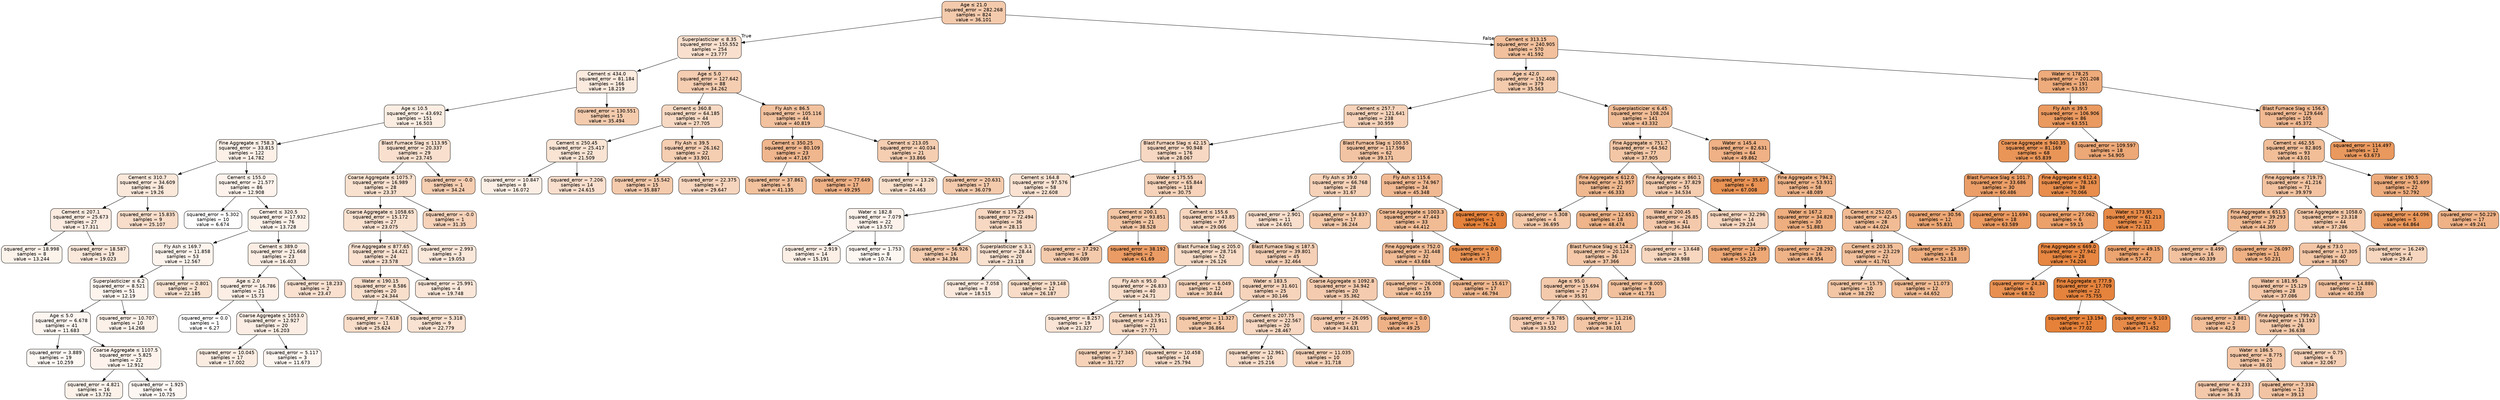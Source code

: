 digraph Tree {
node [shape=box, style="filled, rounded", color="black", fontname="helvetica"] ;
edge [fontname="helvetica"] ;
0 [label=<Age &le; 21.0<br/>squared_error = 282.268<br/>samples = 824<br/>value = 36.101>, fillcolor="#f4caac"] ;
1 [label=<Superplasticizer &le; 8.35<br/>squared_error = 155.552<br/>samples = 254<br/>value = 23.777>, fillcolor="#f9e0ce"] ;
0 -> 1 [labeldistance=2.5, labelangle=45, headlabel="True"] ;
2 [label=<Cement &le; 434.0<br/>squared_error = 81.184<br/>samples = 166<br/>value = 18.219>, fillcolor="#fbeade"] ;
1 -> 2 ;
3 [label=<Age &le; 10.5<br/>squared_error = 43.692<br/>samples = 151<br/>value = 16.503>, fillcolor="#fbede2"] ;
2 -> 3 ;
4 [label=<Fine Aggregate &le; 758.3<br/>squared_error = 33.815<br/>samples = 122<br/>value = 14.782>, fillcolor="#fcf0e7"] ;
3 -> 4 ;
5 [label=<Cement &le; 310.7<br/>squared_error = 34.609<br/>samples = 36<br/>value = 19.26>, fillcolor="#fae8db"] ;
4 -> 5 ;
6 [label=<Cement &le; 207.1<br/>squared_error = 25.673<br/>samples = 27<br/>value = 17.311>, fillcolor="#fbebe0"] ;
5 -> 6 ;
7 [label=<squared_error = 18.998<br/>samples = 8<br/>value = 13.244>, fillcolor="#fcf3eb"] ;
6 -> 7 ;
8 [label=<squared_error = 18.587<br/>samples = 19<br/>value = 19.023>, fillcolor="#fae8db"] ;
6 -> 8 ;
9 [label=<squared_error = 15.835<br/>samples = 9<br/>value = 25.107>, fillcolor="#f8ddca"] ;
5 -> 9 ;
10 [label=<Cement &le; 155.0<br/>squared_error = 21.577<br/>samples = 86<br/>value = 12.908>, fillcolor="#fdf3ec"] ;
4 -> 10 ;
11 [label=<squared_error = 5.302<br/>samples = 10<br/>value = 6.674>, fillcolor="#fffefe"] ;
10 -> 11 ;
12 [label=<Cement &le; 320.5<br/>squared_error = 17.932<br/>samples = 76<br/>value = 13.728>, fillcolor="#fcf2ea"] ;
10 -> 12 ;
13 [label=<Fly Ash &le; 169.7<br/>squared_error = 11.858<br/>samples = 53<br/>value = 12.567>, fillcolor="#fdf4ed"] ;
12 -> 13 ;
14 [label=<Superplasticizer &le; 6.2<br/>squared_error = 8.521<br/>samples = 51<br/>value = 12.19>, fillcolor="#fdf4ee"] ;
13 -> 14 ;
15 [label=<Age &le; 5.0<br/>squared_error = 6.678<br/>samples = 41<br/>value = 11.683>, fillcolor="#fdf5f0"] ;
14 -> 15 ;
16 [label=<squared_error = 3.889<br/>samples = 19<br/>value = 10.259>, fillcolor="#fef8f4"] ;
15 -> 16 ;
17 [label=<Coarse Aggregate &le; 1107.5<br/>squared_error = 5.825<br/>samples = 22<br/>value = 12.912>, fillcolor="#fdf3ec"] ;
15 -> 17 ;
18 [label=<squared_error = 4.821<br/>samples = 16<br/>value = 13.732>, fillcolor="#fcf2ea"] ;
17 -> 18 ;
19 [label=<squared_error = 1.925<br/>samples = 6<br/>value = 10.725>, fillcolor="#fdf7f3"] ;
17 -> 19 ;
20 [label=<squared_error = 10.707<br/>samples = 10<br/>value = 14.268>, fillcolor="#fcf1e9"] ;
14 -> 20 ;
21 [label=<squared_error = 0.801<br/>samples = 2<br/>value = 22.185>, fillcolor="#f9e3d2"] ;
13 -> 21 ;
22 [label=<Cement &le; 389.0<br/>squared_error = 21.668<br/>samples = 23<br/>value = 16.403>, fillcolor="#fbede3"] ;
12 -> 22 ;
23 [label=<Age &le; 2.0<br/>squared_error = 16.786<br/>samples = 21<br/>value = 15.73>, fillcolor="#fceee5"] ;
22 -> 23 ;
24 [label=<squared_error = 0.0<br/>samples = 1<br/>value = 6.27>, fillcolor="#ffffff"] ;
23 -> 24 ;
25 [label=<Coarse Aggregate &le; 1053.0<br/>squared_error = 12.927<br/>samples = 20<br/>value = 16.203>, fillcolor="#fbede3"] ;
23 -> 25 ;
26 [label=<squared_error = 10.045<br/>samples = 17<br/>value = 17.002>, fillcolor="#fbece1"] ;
25 -> 26 ;
27 [label=<squared_error = 5.117<br/>samples = 3<br/>value = 11.673>, fillcolor="#fdf5f0"] ;
25 -> 27 ;
28 [label=<squared_error = 18.233<br/>samples = 2<br/>value = 23.47>, fillcolor="#f9e0cf"] ;
22 -> 28 ;
29 [label=<Blast Furnace Slag &le; 113.95<br/>squared_error = 20.337<br/>samples = 29<br/>value = 23.745>, fillcolor="#f9e0ce"] ;
3 -> 29 ;
30 [label=<Coarse Aggregate &le; 1075.7<br/>squared_error = 16.989<br/>samples = 28<br/>value = 23.37>, fillcolor="#f9e1cf"] ;
29 -> 30 ;
31 [label=<Coarse Aggregate &le; 1058.65<br/>squared_error = 15.172<br/>samples = 27<br/>value = 23.075>, fillcolor="#f9e1d0"] ;
30 -> 31 ;
32 [label=<Fine Aggregate &le; 877.65<br/>squared_error = 14.421<br/>samples = 24<br/>value = 23.578>, fillcolor="#f9e0cf"] ;
31 -> 32 ;
33 [label=<Water &le; 190.15<br/>squared_error = 8.586<br/>samples = 20<br/>value = 24.344>, fillcolor="#f8dfcc"] ;
32 -> 33 ;
34 [label=<squared_error = 7.618<br/>samples = 11<br/>value = 25.624>, fillcolor="#f8ddc9"] ;
33 -> 34 ;
35 [label=<squared_error = 5.318<br/>samples = 9<br/>value = 22.779>, fillcolor="#f9e2d1"] ;
33 -> 35 ;
36 [label=<squared_error = 25.991<br/>samples = 4<br/>value = 19.748>, fillcolor="#fae7d9"] ;
32 -> 36 ;
37 [label=<squared_error = 2.993<br/>samples = 3<br/>value = 19.053>, fillcolor="#fae8db"] ;
31 -> 37 ;
38 [label=<squared_error = -0.0<br/>samples = 1<br/>value = 31.35>, fillcolor="#f6d2b9"] ;
30 -> 38 ;
39 [label=<squared_error = -0.0<br/>samples = 1<br/>value = 34.24>, fillcolor="#f5cdb1"] ;
29 -> 39 ;
40 [label=<squared_error = 130.551<br/>samples = 15<br/>value = 35.494>, fillcolor="#f4cbad"] ;
2 -> 40 ;
41 [label=<Age &le; 5.0<br/>squared_error = 127.642<br/>samples = 88<br/>value = 34.262>, fillcolor="#f5cdb1"] ;
1 -> 41 ;
42 [label=<Cement &le; 360.8<br/>squared_error = 64.185<br/>samples = 44<br/>value = 27.705>, fillcolor="#f7d9c3"] ;
41 -> 42 ;
43 [label=<Cement &le; 250.45<br/>squared_error = 25.417<br/>samples = 22<br/>value = 21.509>, fillcolor="#f9e4d4"] ;
42 -> 43 ;
44 [label=<squared_error = 10.847<br/>samples = 8<br/>value = 16.072>, fillcolor="#fbeee4"] ;
43 -> 44 ;
45 [label=<squared_error = 7.206<br/>samples = 14<br/>value = 24.615>, fillcolor="#f8decc"] ;
43 -> 45 ;
46 [label=<Fly Ash &le; 39.5<br/>squared_error = 26.162<br/>samples = 22<br/>value = 33.901>, fillcolor="#f5ceb2"] ;
42 -> 46 ;
47 [label=<squared_error = 15.542<br/>samples = 15<br/>value = 35.887>, fillcolor="#f4caac"] ;
46 -> 47 ;
48 [label=<squared_error = 22.375<br/>samples = 7<br/>value = 29.647>, fillcolor="#f6d5be"] ;
46 -> 48 ;
49 [label=<Fly Ash &le; 86.5<br/>squared_error = 105.116<br/>samples = 44<br/>value = 40.819>, fillcolor="#f2c19e"] ;
41 -> 49 ;
50 [label=<Cement &le; 350.25<br/>squared_error = 80.109<br/>samples = 23<br/>value = 47.167>, fillcolor="#f0b68d"] ;
49 -> 50 ;
51 [label=<squared_error = 37.861<br/>samples = 6<br/>value = 41.135>, fillcolor="#f2c19d"] ;
50 -> 51 ;
52 [label=<squared_error = 77.649<br/>samples = 17<br/>value = 49.295>, fillcolor="#efb287"] ;
50 -> 52 ;
53 [label=<Cement &le; 213.05<br/>squared_error = 40.034<br/>samples = 21<br/>value = 33.866>, fillcolor="#f5ceb2"] ;
49 -> 53 ;
54 [label=<squared_error = 13.26<br/>samples = 4<br/>value = 24.463>, fillcolor="#f8dfcc"] ;
53 -> 54 ;
55 [label=<squared_error = 20.631<br/>samples = 17<br/>value = 36.079>, fillcolor="#f4caac"] ;
53 -> 55 ;
56 [label=<Cement &le; 313.15<br/>squared_error = 240.905<br/>samples = 570<br/>value = 41.592>, fillcolor="#f2c09c"] ;
0 -> 56 [labeldistance=2.5, labelangle=-45, headlabel="False"] ;
57 [label=<Age &le; 42.0<br/>squared_error = 152.408<br/>samples = 379<br/>value = 35.563>, fillcolor="#f4cbad"] ;
56 -> 57 ;
58 [label=<Cement &le; 257.7<br/>squared_error = 121.641<br/>samples = 238<br/>value = 30.959>, fillcolor="#f6d3ba"] ;
57 -> 58 ;
59 [label=<Blast Furnace Slag &le; 42.15<br/>squared_error = 90.948<br/>samples = 176<br/>value = 28.067>, fillcolor="#f7d8c2"] ;
58 -> 59 ;
60 [label=<Cement &le; 164.8<br/>squared_error = 97.576<br/>samples = 58<br/>value = 22.608>, fillcolor="#f9e2d1"] ;
59 -> 60 ;
61 [label=<Water &le; 182.8<br/>squared_error = 7.079<br/>samples = 22<br/>value = 13.572>, fillcolor="#fcf2eb"] ;
60 -> 61 ;
62 [label=<squared_error = 2.919<br/>samples = 14<br/>value = 15.191>, fillcolor="#fcefe6"] ;
61 -> 62 ;
63 [label=<squared_error = 1.753<br/>samples = 8<br/>value = 10.74>, fillcolor="#fdf7f2"] ;
61 -> 63 ;
64 [label=<Water &le; 175.25<br/>squared_error = 72.494<br/>samples = 36<br/>value = 28.13>, fillcolor="#f7d8c2"] ;
60 -> 64 ;
65 [label=<squared_error = 56.926<br/>samples = 16<br/>value = 34.394>, fillcolor="#f5cdb0"] ;
64 -> 65 ;
66 [label=<Superplasticizer &le; 3.1<br/>squared_error = 28.44<br/>samples = 20<br/>value = 23.118>, fillcolor="#f9e1d0"] ;
64 -> 66 ;
67 [label=<squared_error = 7.058<br/>samples = 8<br/>value = 18.515>, fillcolor="#fbe9dd"] ;
66 -> 67 ;
68 [label=<squared_error = 19.148<br/>samples = 12<br/>value = 26.187>, fillcolor="#f8dcc7"] ;
66 -> 68 ;
69 [label=<Water &le; 175.55<br/>squared_error = 65.844<br/>samples = 118<br/>value = 30.75>, fillcolor="#f6d3ba"] ;
59 -> 69 ;
70 [label=<Cement &le; 200.1<br/>squared_error = 93.851<br/>samples = 21<br/>value = 38.528>, fillcolor="#f3c6a5"] ;
69 -> 70 ;
71 [label=<squared_error = 37.292<br/>samples = 19<br/>value = 36.089>, fillcolor="#f4caac"] ;
70 -> 71 ;
72 [label=<squared_error = 38.192<br/>samples = 2<br/>value = 61.69>, fillcolor="#eb9c64"] ;
70 -> 72 ;
73 [label=<Cement &le; 155.6<br/>squared_error = 43.85<br/>samples = 97<br/>value = 29.066>, fillcolor="#f7d6bf"] ;
69 -> 73 ;
74 [label=<Blast Furnace Slag &le; 205.0<br/>squared_error = 28.716<br/>samples = 52<br/>value = 26.126>, fillcolor="#f8dcc7"] ;
73 -> 74 ;
75 [label=<Fly Ash &le; 95.0<br/>squared_error = 26.833<br/>samples = 40<br/>value = 24.71>, fillcolor="#f8decb"] ;
74 -> 75 ;
76 [label=<squared_error = 8.257<br/>samples = 19<br/>value = 21.327>, fillcolor="#f9e4d5"] ;
75 -> 76 ;
77 [label=<Cement &le; 143.75<br/>squared_error = 23.911<br/>samples = 21<br/>value = 27.771>, fillcolor="#f7d9c3"] ;
75 -> 77 ;
78 [label=<squared_error = 27.345<br/>samples = 7<br/>value = 31.727>, fillcolor="#f6d2b8"] ;
77 -> 78 ;
79 [label=<squared_error = 10.458<br/>samples = 14<br/>value = 25.794>, fillcolor="#f8dcc8"] ;
77 -> 79 ;
80 [label=<squared_error = 6.049<br/>samples = 12<br/>value = 30.844>, fillcolor="#f6d3ba"] ;
74 -> 80 ;
81 [label=<Blast Furnace Slag &le; 187.5<br/>squared_error = 39.801<br/>samples = 45<br/>value = 32.464>, fillcolor="#f5d0b6"] ;
73 -> 81 ;
82 [label=<Water &le; 183.5<br/>squared_error = 31.601<br/>samples = 25<br/>value = 30.146>, fillcolor="#f6d4bc"] ;
81 -> 82 ;
83 [label=<squared_error = 11.327<br/>samples = 5<br/>value = 36.864>, fillcolor="#f4c9a9"] ;
82 -> 83 ;
84 [label=<Cement &le; 207.75<br/>squared_error = 22.567<br/>samples = 20<br/>value = 28.467>, fillcolor="#f7d7c1"] ;
82 -> 84 ;
85 [label=<squared_error = 12.961<br/>samples = 10<br/>value = 25.216>, fillcolor="#f8ddca"] ;
84 -> 85 ;
86 [label=<squared_error = 11.035<br/>samples = 10<br/>value = 31.718>, fillcolor="#f6d2b8"] ;
84 -> 86 ;
87 [label=<Coarse Aggregate &le; 1092.8<br/>squared_error = 34.942<br/>samples = 20<br/>value = 35.362>, fillcolor="#f4cbae"] ;
81 -> 87 ;
88 [label=<squared_error = 26.095<br/>samples = 19<br/>value = 34.631>, fillcolor="#f5ccb0"] ;
87 -> 88 ;
89 [label=<squared_error = 0.0<br/>samples = 1<br/>value = 49.25>, fillcolor="#efb287"] ;
87 -> 89 ;
90 [label=<Blast Furnace Slag &le; 100.55<br/>squared_error = 117.596<br/>samples = 62<br/>value = 39.171>, fillcolor="#f3c4a3"] ;
58 -> 90 ;
91 [label=<Fly Ash &le; 39.0<br/>squared_error = 66.768<br/>samples = 28<br/>value = 31.67>, fillcolor="#f6d2b8"] ;
90 -> 91 ;
92 [label=<squared_error = 2.901<br/>samples = 11<br/>value = 24.601>, fillcolor="#f8decc"] ;
91 -> 92 ;
93 [label=<squared_error = 54.837<br/>samples = 17<br/>value = 36.244>, fillcolor="#f4caab"] ;
91 -> 93 ;
94 [label=<Fly Ash &le; 115.6<br/>squared_error = 74.967<br/>samples = 34<br/>value = 45.348>, fillcolor="#f1b992"] ;
90 -> 94 ;
95 [label=<Coarse Aggregate &le; 1003.3<br/>squared_error = 47.443<br/>samples = 33<br/>value = 44.412>, fillcolor="#f1bb94"] ;
94 -> 95 ;
96 [label=<Fine Aggregate &le; 752.0<br/>squared_error = 31.448<br/>samples = 32<br/>value = 43.684>, fillcolor="#f1bc96"] ;
95 -> 96 ;
97 [label=<squared_error = 26.008<br/>samples = 15<br/>value = 40.159>, fillcolor="#f3c3a0"] ;
96 -> 97 ;
98 [label=<squared_error = 15.617<br/>samples = 17<br/>value = 46.794>, fillcolor="#f0b78e"] ;
96 -> 98 ;
99 [label=<squared_error = 0.0<br/>samples = 1<br/>value = 67.7>, fillcolor="#e89253"] ;
95 -> 99 ;
100 [label=<squared_error = -0.0<br/>samples = 1<br/>value = 76.24>, fillcolor="#e5823b"] ;
94 -> 100 ;
101 [label=<Superplasticizer &le; 6.45<br/>squared_error = 108.204<br/>samples = 141<br/>value = 43.332>, fillcolor="#f1bd97"] ;
57 -> 101 ;
102 [label=<Fine Aggregate &le; 751.7<br/>squared_error = 64.562<br/>samples = 77<br/>value = 37.905>, fillcolor="#f3c7a6"] ;
101 -> 102 ;
103 [label=<Fine Aggregate &le; 612.0<br/>squared_error = 31.957<br/>samples = 22<br/>value = 46.333>, fillcolor="#f0b88f"] ;
102 -> 103 ;
104 [label=<squared_error = 5.308<br/>samples = 4<br/>value = 36.695>, fillcolor="#f4c9aa"] ;
103 -> 104 ;
105 [label=<squared_error = 12.651<br/>samples = 18<br/>value = 48.474>, fillcolor="#efb489"] ;
103 -> 105 ;
106 [label=<Fine Aggregate &le; 860.1<br/>squared_error = 37.829<br/>samples = 55<br/>value = 34.534>, fillcolor="#f5cdb0"] ;
102 -> 106 ;
107 [label=<Water &le; 200.45<br/>squared_error = 26.85<br/>samples = 41<br/>value = 36.344>, fillcolor="#f4c9ab"] ;
106 -> 107 ;
108 [label=<Blast Furnace Slag &le; 124.2<br/>squared_error = 20.124<br/>samples = 36<br/>value = 37.366>, fillcolor="#f4c8a8"] ;
107 -> 108 ;
109 [label=<Age &le; 95.0<br/>squared_error = 15.694<br/>samples = 27<br/>value = 35.91>, fillcolor="#f4caac"] ;
108 -> 109 ;
110 [label=<squared_error = 9.785<br/>samples = 13<br/>value = 33.552>, fillcolor="#f5ceb3"] ;
109 -> 110 ;
111 [label=<squared_error = 11.216<br/>samples = 14<br/>value = 38.101>, fillcolor="#f3c6a6"] ;
109 -> 111 ;
112 [label=<squared_error = 8.005<br/>samples = 9<br/>value = 41.731>, fillcolor="#f2c09c"] ;
108 -> 112 ;
113 [label=<squared_error = 13.648<br/>samples = 5<br/>value = 28.988>, fillcolor="#f7d7bf"] ;
107 -> 113 ;
114 [label=<squared_error = 32.296<br/>samples = 14<br/>value = 29.234>, fillcolor="#f7d6bf"] ;
106 -> 114 ;
115 [label=<Water &le; 145.4<br/>squared_error = 82.631<br/>samples = 64<br/>value = 49.862>, fillcolor="#efb185"] ;
101 -> 115 ;
116 [label=<squared_error = 35.67<br/>samples = 6<br/>value = 67.008>, fillcolor="#e99355"] ;
115 -> 116 ;
117 [label=<Fine Aggregate &le; 794.2<br/>squared_error = 53.931<br/>samples = 58<br/>value = 48.089>, fillcolor="#f0b58a"] ;
115 -> 117 ;
118 [label=<Water &le; 167.2<br/>squared_error = 34.828<br/>samples = 30<br/>value = 51.883>, fillcolor="#eeae7f"] ;
117 -> 118 ;
119 [label=<squared_error = 21.299<br/>samples = 14<br/>value = 55.229>, fillcolor="#eda876"] ;
118 -> 119 ;
120 [label=<squared_error = 28.292<br/>samples = 16<br/>value = 48.954>, fillcolor="#efb388"] ;
118 -> 120 ;
121 [label=<Cement &le; 252.05<br/>squared_error = 42.45<br/>samples = 28<br/>value = 44.024>, fillcolor="#f1bc95"] ;
117 -> 121 ;
122 [label=<Cement &le; 203.35<br/>squared_error = 23.229<br/>samples = 22<br/>value = 41.761>, fillcolor="#f2c09c"] ;
121 -> 122 ;
123 [label=<squared_error = 15.75<br/>samples = 10<br/>value = 38.292>, fillcolor="#f3c6a5"] ;
122 -> 123 ;
124 [label=<squared_error = 11.073<br/>samples = 12<br/>value = 44.652>, fillcolor="#f1bb94"] ;
122 -> 124 ;
125 [label=<squared_error = 25.359<br/>samples = 6<br/>value = 52.318>, fillcolor="#eead7e"] ;
121 -> 125 ;
126 [label=<Water &le; 178.25<br/>squared_error = 201.208<br/>samples = 191<br/>value = 53.557>, fillcolor="#eeab7b"] ;
56 -> 126 ;
127 [label=<Fly Ash &le; 39.5<br/>squared_error = 106.906<br/>samples = 86<br/>value = 63.551>, fillcolor="#ea995f"] ;
126 -> 127 ;
128 [label=<Coarse Aggregate &le; 940.35<br/>squared_error = 81.169<br/>samples = 68<br/>value = 65.839>, fillcolor="#e99558"] ;
127 -> 128 ;
129 [label=<Blast Furnace Slag &le; 101.7<br/>squared_error = 33.686<br/>samples = 30<br/>value = 60.486>, fillcolor="#eb9e67"] ;
128 -> 129 ;
130 [label=<squared_error = 30.56<br/>samples = 12<br/>value = 55.831>, fillcolor="#eda774"] ;
129 -> 130 ;
131 [label=<squared_error = 11.694<br/>samples = 18<br/>value = 63.589>, fillcolor="#ea995f"] ;
129 -> 131 ;
132 [label=<Fine Aggregate &le; 612.4<br/>squared_error = 78.163<br/>samples = 38<br/>value = 70.066>, fillcolor="#e88d4c"] ;
128 -> 132 ;
133 [label=<squared_error = 27.062<br/>samples = 6<br/>value = 59.15>, fillcolor="#eca16b"] ;
132 -> 133 ;
134 [label=<Water &le; 173.95<br/>squared_error = 61.213<br/>samples = 32<br/>value = 72.113>, fillcolor="#e78a47"] ;
132 -> 134 ;
135 [label=<Fine Aggregate &le; 669.0<br/>squared_error = 27.942<br/>samples = 28<br/>value = 74.204>, fillcolor="#e68641"] ;
134 -> 135 ;
136 [label=<squared_error = 24.34<br/>samples = 6<br/>value = 68.52>, fillcolor="#e89051"] ;
135 -> 136 ;
137 [label=<Fine Aggregate &le; 777.9<br/>squared_error = 17.709<br/>samples = 22<br/>value = 75.755>, fillcolor="#e5833d"] ;
135 -> 137 ;
138 [label=<squared_error = 13.194<br/>samples = 17<br/>value = 77.02>, fillcolor="#e58139"] ;
137 -> 138 ;
139 [label=<squared_error = 9.103<br/>samples = 5<br/>value = 71.452>, fillcolor="#e78b49"] ;
137 -> 139 ;
140 [label=<squared_error = 49.15<br/>samples = 4<br/>value = 57.472>, fillcolor="#eca470"] ;
134 -> 140 ;
141 [label=<squared_error = 109.597<br/>samples = 18<br/>value = 54.905>, fillcolor="#eda877"] ;
127 -> 141 ;
142 [label=<Blast Furnace Slag &le; 156.5<br/>squared_error = 129.646<br/>samples = 105<br/>value = 45.372>, fillcolor="#f1b992"] ;
126 -> 142 ;
143 [label=<Cement &le; 462.55<br/>squared_error = 82.805<br/>samples = 93<br/>value = 43.01>, fillcolor="#f1be98"] ;
142 -> 143 ;
144 [label=<Fine Aggregate &le; 719.75<br/>squared_error = 41.216<br/>samples = 71<br/>value = 39.979>, fillcolor="#f3c3a1"] ;
143 -> 144 ;
145 [label=<Fine Aggregate &le; 651.5<br/>squared_error = 39.293<br/>samples = 27<br/>value = 44.369>, fillcolor="#f1bb94"] ;
144 -> 145 ;
146 [label=<squared_error = 8.499<br/>samples = 16<br/>value = 40.339>, fillcolor="#f2c2a0"] ;
145 -> 146 ;
147 [label=<squared_error = 26.097<br/>samples = 11<br/>value = 50.231>, fillcolor="#efb184"] ;
145 -> 147 ;
148 [label=<Coarse Aggregate &le; 1058.0<br/>squared_error = 23.318<br/>samples = 44<br/>value = 37.286>, fillcolor="#f4c8a8"] ;
144 -> 148 ;
149 [label=<Age &le; 73.0<br/>squared_error = 17.305<br/>samples = 40<br/>value = 38.067>, fillcolor="#f3c6a6"] ;
148 -> 149 ;
150 [label=<Water &le; 181.95<br/>squared_error = 15.129<br/>samples = 28<br/>value = 37.086>, fillcolor="#f4c8a9"] ;
149 -> 150 ;
151 [label=<squared_error = 3.881<br/>samples = 2<br/>value = 42.9>, fillcolor="#f2be98"] ;
150 -> 151 ;
152 [label=<Fine Aggregate &le; 799.25<br/>squared_error = 13.193<br/>samples = 26<br/>value = 36.638>, fillcolor="#f4c9aa"] ;
150 -> 152 ;
153 [label=<Water &le; 186.5<br/>squared_error = 8.775<br/>samples = 20<br/>value = 38.01>, fillcolor="#f3c6a6"] ;
152 -> 153 ;
154 [label=<squared_error = 6.233<br/>samples = 8<br/>value = 36.33>, fillcolor="#f4c9ab"] ;
153 -> 154 ;
155 [label=<squared_error = 7.334<br/>samples = 12<br/>value = 39.13>, fillcolor="#f3c4a3"] ;
153 -> 155 ;
156 [label=<squared_error = 0.75<br/>samples = 6<br/>value = 32.067>, fillcolor="#f6d1b7"] ;
152 -> 156 ;
157 [label=<squared_error = 14.886<br/>samples = 12<br/>value = 40.358>, fillcolor="#f2c2a0"] ;
149 -> 157 ;
158 [label=<squared_error = 16.249<br/>samples = 4<br/>value = 29.47>, fillcolor="#f6d6be"] ;
148 -> 158 ;
159 [label=<Water &le; 190.5<br/>squared_error = 91.699<br/>samples = 22<br/>value = 52.792>, fillcolor="#eeac7d"] ;
143 -> 159 ;
160 [label=<squared_error = 44.096<br/>samples = 5<br/>value = 64.864>, fillcolor="#e9975b"] ;
159 -> 160 ;
161 [label=<squared_error = 50.229<br/>samples = 17<br/>value = 49.241>, fillcolor="#efb287"] ;
159 -> 161 ;
162 [label=<squared_error = 114.497<br/>samples = 12<br/>value = 63.673>, fillcolor="#ea995e"] ;
142 -> 162 ;
}
